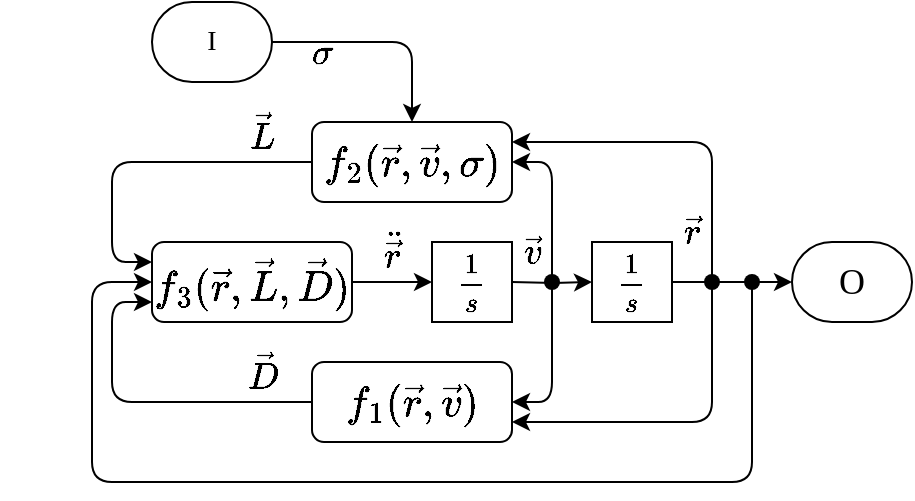 <mxfile>
    <diagram id="YKh7LrF5BTuSwjBW5BxR" name="Page-1">
        <mxGraphModel dx="737" dy="414" grid="1" gridSize="10" guides="1" tooltips="1" connect="1" arrows="1" fold="1" page="1" pageScale="1" pageWidth="827" pageHeight="1169" math="1" shadow="0">
            <root>
                <mxCell id="0"/>
                <mxCell id="1" parent="0"/>
                <mxCell id="10" style="edgeStyle=none;html=1;entryX=0.5;entryY=0;entryDx=0;entryDy=0;fontSize=18;" parent="1" source="uHtXdqYaOmYZvteWbgWJ-4" target="28" edge="1">
                    <mxGeometry relative="1" as="geometry">
                        <mxPoint x="365" y="80" as="targetPoint"/>
                        <Array as="points">
                            <mxPoint x="350" y="60"/>
                        </Array>
                    </mxGeometry>
                </mxCell>
                <mxCell id="uHtXdqYaOmYZvteWbgWJ-4" value="&lt;font face=&quot;Times New Roman&quot; style=&quot;font-size: 14px&quot;&gt;I&lt;/font&gt;" style="rounded=1;whiteSpace=wrap;html=1;arcSize=50;" parent="1" vertex="1">
                    <mxGeometry x="220" y="40" width="60" height="40" as="geometry"/>
                </mxCell>
                <mxCell id="uHtXdqYaOmYZvteWbgWJ-5" value="&lt;font face=&quot;Times New Roman&quot; style=&quot;font-size: 18px&quot;&gt;O&lt;/font&gt;" style="rounded=1;whiteSpace=wrap;html=1;arcSize=50;" parent="1" vertex="1">
                    <mxGeometry x="540" y="160" width="60" height="40" as="geometry"/>
                </mxCell>
                <mxCell id="dlhDrgj7KIVcupZ_G-h5-3" value="" style="edgeStyle=orthogonalEdgeStyle;rounded=0;orthogonalLoop=1;jettySize=auto;html=1;" parent="1" target="dlhDrgj7KIVcupZ_G-h5-2" edge="1">
                    <mxGeometry relative="1" as="geometry">
                        <mxPoint x="400" y="180" as="sourcePoint"/>
                    </mxGeometry>
                </mxCell>
                <mxCell id="dlhDrgj7KIVcupZ_G-h5-4" value="" style="edgeStyle=orthogonalEdgeStyle;rounded=0;orthogonalLoop=1;jettySize=auto;html=1;entryX=0;entryY=0.5;entryDx=0;entryDy=0;startArrow=none;" parent="1" source="38" target="uHtXdqYaOmYZvteWbgWJ-5" edge="1">
                    <mxGeometry relative="1" as="geometry">
                        <mxPoint x="530" y="180" as="targetPoint"/>
                    </mxGeometry>
                </mxCell>
                <mxCell id="dlhDrgj7KIVcupZ_G-h5-2" value="$$\frac{1}{s}$$" style="whiteSpace=wrap;html=1;aspect=fixed;" parent="1" vertex="1">
                    <mxGeometry x="440" y="160" width="40" height="40" as="geometry"/>
                </mxCell>
                <mxCell id="2" value="&lt;span style=&quot;font-family: &amp;#34;times new roman&amp;#34;&quot;&gt;$$\sigma$$&lt;/span&gt;" style="text;html=1;align=center;verticalAlign=middle;resizable=0;points=[];autosize=1;strokeColor=none;fillColor=none;fontSize=18;" parent="1" vertex="1">
                    <mxGeometry x="255" y="50" width="100" height="30" as="geometry"/>
                </mxCell>
                <mxCell id="3" value="&lt;span style=&quot;font-family: &amp;#34;times new roman&amp;#34;&quot;&gt;$$\vec{r}$$&lt;/span&gt;" style="text;html=1;align=center;verticalAlign=middle;resizable=0;points=[];autosize=1;strokeColor=none;fillColor=none;fontSize=18;" parent="1" vertex="1">
                    <mxGeometry x="440" y="140" width="100" height="30" as="geometry"/>
                </mxCell>
                <mxCell id="4" value="&lt;span style=&quot;font-family: &amp;#34;times new roman&amp;#34;&quot;&gt;$$\vec{v}$$&lt;/span&gt;" style="text;html=1;align=center;verticalAlign=middle;resizable=0;points=[];autosize=1;strokeColor=none;fillColor=none;fontSize=18;" parent="1" vertex="1">
                    <mxGeometry x="355" y="150" width="110" height="30" as="geometry"/>
                </mxCell>
                <mxCell id="5" value="$$\frac{1}{s}$$" style="whiteSpace=wrap;html=1;aspect=fixed;" parent="1" vertex="1">
                    <mxGeometry x="360" y="160" width="40" height="40" as="geometry"/>
                </mxCell>
                <mxCell id="12" style="edgeStyle=none;html=1;entryX=0;entryY=0.5;entryDx=0;entryDy=0;fontSize=18;exitX=1;exitY=0.5;exitDx=0;exitDy=0;" parent="1" source="30" target="5" edge="1">
                    <mxGeometry relative="1" as="geometry">
                        <mxPoint x="320" y="180" as="sourcePoint"/>
                    </mxGeometry>
                </mxCell>
                <mxCell id="15" value="&lt;span style=&quot;font-family: &amp;#34;times new roman&amp;#34;&quot;&gt;$$\vec{D}$$&lt;/span&gt;" style="text;html=1;align=center;verticalAlign=middle;resizable=0;points=[];autosize=1;strokeColor=none;fillColor=none;fontSize=18;" parent="1" vertex="1">
                    <mxGeometry x="220" y="210" width="110" height="30" as="geometry"/>
                </mxCell>
                <mxCell id="16" value="&lt;span style=&quot;font-family: &amp;#34;times new roman&amp;#34;&quot;&gt;$$\vec{L}$$&lt;/span&gt;" style="text;html=1;align=center;verticalAlign=middle;resizable=0;points=[];autosize=1;strokeColor=none;fillColor=none;fontSize=18;" parent="1" vertex="1">
                    <mxGeometry x="220" y="90" width="110" height="30" as="geometry"/>
                </mxCell>
                <mxCell id="26" style="edgeStyle=none;html=1;entryX=0;entryY=0.25;entryDx=0;entryDy=0;fontSize=18;exitX=0;exitY=0.5;exitDx=0;exitDy=0;" parent="1" source="28" target="30" edge="1">
                    <mxGeometry relative="1" as="geometry">
                        <mxPoint x="330" y="110.8" as="sourcePoint"/>
                        <mxPoint x="280" y="180" as="targetPoint"/>
                        <Array as="points">
                            <mxPoint x="200" y="120"/>
                            <mxPoint x="200" y="170"/>
                        </Array>
                    </mxGeometry>
                </mxCell>
                <mxCell id="22" style="edgeStyle=none;html=1;fontSize=18;entryX=1;entryY=0.5;entryDx=0;entryDy=0;" parent="1" target="29" edge="1">
                    <mxGeometry relative="1" as="geometry">
                        <mxPoint x="360" y="240" as="targetPoint"/>
                        <mxPoint x="420" y="180" as="sourcePoint"/>
                        <Array as="points">
                            <mxPoint x="420" y="240"/>
                        </Array>
                    </mxGeometry>
                </mxCell>
                <mxCell id="24" style="edgeStyle=none;html=1;entryX=0;entryY=0.75;entryDx=0;entryDy=0;fontSize=18;exitX=0;exitY=0.5;exitDx=0;exitDy=0;" parent="1" source="29" target="30" edge="1">
                    <mxGeometry relative="1" as="geometry">
                        <mxPoint x="320" y="240" as="sourcePoint"/>
                        <mxPoint x="280" y="180" as="targetPoint"/>
                        <Array as="points">
                            <mxPoint x="200" y="240"/>
                            <mxPoint x="200" y="190"/>
                        </Array>
                    </mxGeometry>
                </mxCell>
                <mxCell id="25" style="edgeStyle=none;html=1;fontSize=18;entryX=1;entryY=0.5;entryDx=0;entryDy=0;" parent="1" target="28" edge="1">
                    <mxGeometry relative="1" as="geometry">
                        <mxPoint x="400" y="115" as="targetPoint"/>
                        <mxPoint x="420" y="180" as="sourcePoint"/>
                        <Array as="points">
                            <mxPoint x="420" y="120"/>
                        </Array>
                    </mxGeometry>
                </mxCell>
                <mxCell id="27" value="&lt;span style=&quot;font-family: &amp;#34;times new roman&amp;#34;&quot;&gt;$$\ddot{\vec{r}}$$&lt;/span&gt;" style="text;html=1;align=center;verticalAlign=middle;resizable=0;points=[];autosize=1;strokeColor=none;fillColor=none;fontSize=18;" parent="1" vertex="1">
                    <mxGeometry x="260" y="150" width="160" height="30" as="geometry"/>
                </mxCell>
                <mxCell id="28" value="$$f_2(\vec{r},\vec{v},\sigma)$$" style="rounded=1;whiteSpace=wrap;html=1;fontSize=18;" parent="1" vertex="1">
                    <mxGeometry x="300" y="100" width="100" height="40" as="geometry"/>
                </mxCell>
                <mxCell id="29" value="$$f_1(\vec{r},\vec{v})$$" style="rounded=1;whiteSpace=wrap;html=1;fontSize=18;" parent="1" vertex="1">
                    <mxGeometry x="300" y="220" width="100" height="40" as="geometry"/>
                </mxCell>
                <mxCell id="30" value="&lt;span&gt;$$f_3(\vec{r},\vec{L},\vec{D})$$&lt;/span&gt;" style="rounded=1;whiteSpace=wrap;html=1;fontSize=18;" parent="1" vertex="1">
                    <mxGeometry x="220" y="160" width="100" height="40" as="geometry"/>
                </mxCell>
                <mxCell id="31" style="edgeStyle=none;html=1;fontSize=18;entryX=0;entryY=0.5;entryDx=0;entryDy=0;" parent="1" target="30" edge="1">
                    <mxGeometry relative="1" as="geometry">
                        <mxPoint x="200" y="250" as="targetPoint"/>
                        <mxPoint x="520" y="180" as="sourcePoint"/>
                        <Array as="points">
                            <mxPoint x="520" y="280"/>
                            <mxPoint x="190" y="280"/>
                            <mxPoint x="190" y="180"/>
                        </Array>
                    </mxGeometry>
                </mxCell>
                <mxCell id="33" style="edgeStyle=none;html=1;fontSize=18;entryX=1;entryY=0.75;entryDx=0;entryDy=0;" parent="1" source="37" target="29" edge="1">
                    <mxGeometry relative="1" as="geometry">
                        <mxPoint x="420" y="260" as="targetPoint"/>
                        <mxPoint x="500" y="180" as="sourcePoint"/>
                        <Array as="points">
                            <mxPoint x="500" y="250"/>
                        </Array>
                    </mxGeometry>
                </mxCell>
                <mxCell id="34" style="edgeStyle=none;html=1;fontSize=18;entryX=1;entryY=0.25;entryDx=0;entryDy=0;" parent="1" target="28" edge="1">
                    <mxGeometry relative="1" as="geometry">
                        <mxPoint x="410" y="250" as="targetPoint"/>
                        <mxPoint x="500" y="180" as="sourcePoint"/>
                        <Array as="points">
                            <mxPoint x="500" y="110"/>
                        </Array>
                    </mxGeometry>
                </mxCell>
                <mxCell id="37" value="" style="shape=waypoint;sketch=0;fillStyle=solid;size=6;pointerEvents=1;points=[];fillColor=none;resizable=0;rotatable=0;perimeter=centerPerimeter;snapToPoint=1;strokeWidth=2;" parent="1" vertex="1">
                    <mxGeometry x="480" y="160" width="40" height="40" as="geometry"/>
                </mxCell>
                <mxCell id="38" value="" style="shape=waypoint;sketch=0;fillStyle=solid;size=6;pointerEvents=1;points=[];fillColor=none;resizable=0;rotatable=0;perimeter=centerPerimeter;snapToPoint=1;strokeWidth=2;" parent="1" vertex="1">
                    <mxGeometry x="500" y="160" width="40" height="40" as="geometry"/>
                </mxCell>
                <mxCell id="39" value="" style="edgeStyle=orthogonalEdgeStyle;rounded=0;orthogonalLoop=1;jettySize=auto;html=1;entryDx=0;entryDy=0;endArrow=none;" parent="1" source="dlhDrgj7KIVcupZ_G-h5-2" target="38" edge="1">
                    <mxGeometry relative="1" as="geometry">
                        <mxPoint x="540.0" y="180" as="targetPoint"/>
                        <mxPoint x="480" y="180" as="sourcePoint"/>
                    </mxGeometry>
                </mxCell>
                <mxCell id="40" value="" style="shape=waypoint;sketch=0;fillStyle=solid;size=6;pointerEvents=1;points=[];fillColor=none;resizable=0;rotatable=0;perimeter=centerPerimeter;snapToPoint=1;strokeWidth=2;" parent="1" vertex="1">
                    <mxGeometry x="400" y="160" width="40" height="40" as="geometry"/>
                </mxCell>
            </root>
        </mxGraphModel>
    </diagram>
</mxfile>